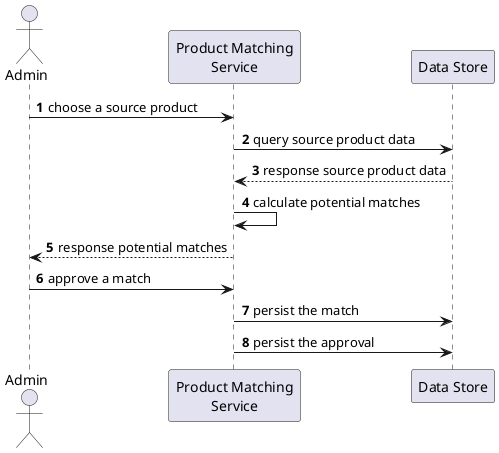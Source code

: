 @startuml
'https://plantuml.com/sequence-diagram

autonumber

actor "Admin" as a1
participant "Product Matching\nService" as p1
participant "Data Store" as p2

a1 -> p1: choose a source product

p1 -> p2: query source product data
p1 <-- p2: response source product data

p1 -> p1: calculate potential matches
a1 <-- p1: response potential matches

a1 -> p1: approve a match
p1 -> p2: persist the match
p1 -> p2: persist the approval

@enduml